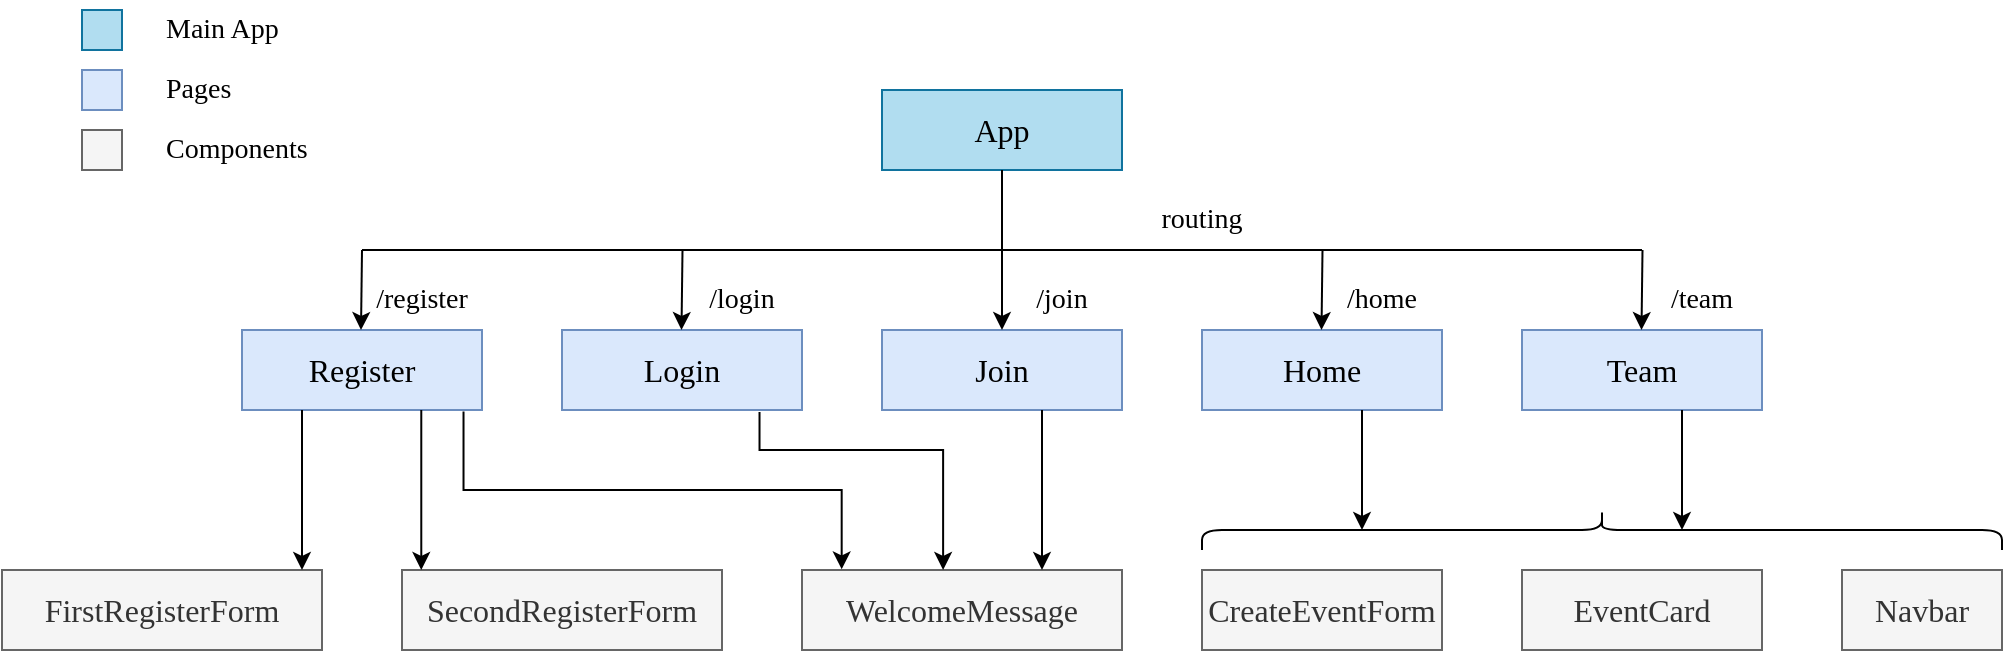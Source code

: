 <mxfile version="21.3.7" type="device">
  <diagram name="Page-1" id="RcIG-ENsvXDdS8c3DJff">
    <mxGraphModel dx="940" dy="713" grid="1" gridSize="10" guides="1" tooltips="1" connect="1" arrows="1" fold="1" page="1" pageScale="1" pageWidth="1169" pageHeight="827" math="0" shadow="0">
      <root>
        <mxCell id="0" />
        <mxCell id="1" parent="0" />
        <mxCell id="9AJ_TKvjgR83UUV6YRzX-1" value="&lt;font style=&quot;font-size: 16px;&quot;&gt;App&lt;/font&gt;" style="rounded=0;whiteSpace=wrap;html=1;fillColor=#b1ddf0;strokeColor=#10739e;fontFamily=Times New Roman;" vertex="1" parent="1">
          <mxGeometry x="440" y="120" width="120" height="40" as="geometry" />
        </mxCell>
        <mxCell id="9AJ_TKvjgR83UUV6YRzX-2" value="&lt;font style=&quot;font-size: 16px;&quot;&gt;Join&lt;/font&gt;" style="rounded=0;whiteSpace=wrap;html=1;fillColor=#dae8fc;strokeColor=#6c8ebf;fontFamily=Times New Roman;" vertex="1" parent="1">
          <mxGeometry x="440" y="240" width="120" height="40" as="geometry" />
        </mxCell>
        <mxCell id="9AJ_TKvjgR83UUV6YRzX-3" value="&lt;font style=&quot;font-size: 16px;&quot;&gt;Login&lt;/font&gt;" style="rounded=0;whiteSpace=wrap;html=1;fillColor=#dae8fc;strokeColor=#6c8ebf;fontFamily=Times New Roman;" vertex="1" parent="1">
          <mxGeometry x="280" y="240" width="120" height="40" as="geometry" />
        </mxCell>
        <mxCell id="9AJ_TKvjgR83UUV6YRzX-4" value="&lt;font style=&quot;font-size: 16px;&quot;&gt;Register&lt;/font&gt;" style="rounded=0;whiteSpace=wrap;html=1;fillColor=#dae8fc;strokeColor=#6c8ebf;fontFamily=Times New Roman;" vertex="1" parent="1">
          <mxGeometry x="120" y="240" width="120" height="40" as="geometry" />
        </mxCell>
        <mxCell id="9AJ_TKvjgR83UUV6YRzX-5" value="&lt;font style=&quot;font-size: 16px;&quot;&gt;Home&lt;/font&gt;" style="rounded=0;whiteSpace=wrap;html=1;fillColor=#dae8fc;strokeColor=#6c8ebf;fontFamily=Times New Roman;" vertex="1" parent="1">
          <mxGeometry x="600" y="240" width="120" height="40" as="geometry" />
        </mxCell>
        <mxCell id="9AJ_TKvjgR83UUV6YRzX-6" value="&lt;font style=&quot;font-size: 16px;&quot;&gt;Team&lt;/font&gt;" style="rounded=0;whiteSpace=wrap;html=1;fillColor=#dae8fc;strokeColor=#6c8ebf;fontFamily=Times New Roman;" vertex="1" parent="1">
          <mxGeometry x="760" y="240" width="120" height="40" as="geometry" />
        </mxCell>
        <mxCell id="9AJ_TKvjgR83UUV6YRzX-7" value="" style="endArrow=classic;html=1;rounded=0;exitX=0.5;exitY=1;exitDx=0;exitDy=0;entryX=0.5;entryY=0;entryDx=0;entryDy=0;fontFamily=Times New Roman;" edge="1" parent="1" source="9AJ_TKvjgR83UUV6YRzX-1" target="9AJ_TKvjgR83UUV6YRzX-2">
          <mxGeometry width="50" height="50" relative="1" as="geometry">
            <mxPoint x="500" y="330" as="sourcePoint" />
            <mxPoint x="550" y="280" as="targetPoint" />
          </mxGeometry>
        </mxCell>
        <mxCell id="9AJ_TKvjgR83UUV6YRzX-8" value="" style="endArrow=none;html=1;rounded=0;fontFamily=Times New Roman;" edge="1" parent="1">
          <mxGeometry width="50" height="50" relative="1" as="geometry">
            <mxPoint x="180" y="200" as="sourcePoint" />
            <mxPoint x="820" y="200" as="targetPoint" />
          </mxGeometry>
        </mxCell>
        <mxCell id="9AJ_TKvjgR83UUV6YRzX-9" value="" style="endArrow=classic;html=1;rounded=0;entryX=0.5;entryY=0;entryDx=0;entryDy=0;fontFamily=Times New Roman;" edge="1" parent="1">
          <mxGeometry width="50" height="50" relative="1" as="geometry">
            <mxPoint x="180" y="200" as="sourcePoint" />
            <mxPoint x="179.5" y="240" as="targetPoint" />
          </mxGeometry>
        </mxCell>
        <mxCell id="9AJ_TKvjgR83UUV6YRzX-10" value="" style="endArrow=classic;html=1;rounded=0;entryX=0.5;entryY=0;entryDx=0;entryDy=0;fontFamily=Times New Roman;" edge="1" parent="1">
          <mxGeometry width="50" height="50" relative="1" as="geometry">
            <mxPoint x="340.25" y="200" as="sourcePoint" />
            <mxPoint x="339.75" y="240" as="targetPoint" />
          </mxGeometry>
        </mxCell>
        <mxCell id="9AJ_TKvjgR83UUV6YRzX-11" value="" style="endArrow=classic;html=1;rounded=0;entryX=0.5;entryY=0;entryDx=0;entryDy=0;fontFamily=Times New Roman;" edge="1" parent="1">
          <mxGeometry width="50" height="50" relative="1" as="geometry">
            <mxPoint x="660.25" y="200" as="sourcePoint" />
            <mxPoint x="659.75" y="240" as="targetPoint" />
          </mxGeometry>
        </mxCell>
        <mxCell id="9AJ_TKvjgR83UUV6YRzX-12" value="" style="endArrow=classic;html=1;rounded=0;entryX=0.5;entryY=0;entryDx=0;entryDy=0;fontFamily=Times New Roman;" edge="1" parent="1">
          <mxGeometry width="50" height="50" relative="1" as="geometry">
            <mxPoint x="820.25" y="200" as="sourcePoint" />
            <mxPoint x="819.75" y="240" as="targetPoint" />
          </mxGeometry>
        </mxCell>
        <mxCell id="9AJ_TKvjgR83UUV6YRzX-13" value="&lt;font style=&quot;font-size: 16px;&quot;&gt;WelcomeMessage&lt;/font&gt;" style="rounded=0;whiteSpace=wrap;html=1;fillColor=#f5f5f5;fontColor=#333333;strokeColor=#666666;fontFamily=Times New Roman;" vertex="1" parent="1">
          <mxGeometry x="400" y="360" width="160" height="40" as="geometry" />
        </mxCell>
        <mxCell id="9AJ_TKvjgR83UUV6YRzX-14" value="&lt;font style=&quot;font-size: 16px;&quot;&gt;FirstRegisterForm&lt;/font&gt;" style="rounded=0;whiteSpace=wrap;html=1;fillColor=#f5f5f5;fontColor=#333333;strokeColor=#666666;fontFamily=Times New Roman;" vertex="1" parent="1">
          <mxGeometry y="360" width="160" height="40" as="geometry" />
        </mxCell>
        <mxCell id="9AJ_TKvjgR83UUV6YRzX-15" value="&lt;font style=&quot;font-size: 16px;&quot;&gt;SecondRegisterForm&lt;/font&gt;" style="rounded=0;whiteSpace=wrap;html=1;fillColor=#f5f5f5;fontColor=#333333;strokeColor=#666666;fontFamily=Times New Roman;" vertex="1" parent="1">
          <mxGeometry x="200" y="360" width="160" height="40" as="geometry" />
        </mxCell>
        <mxCell id="9AJ_TKvjgR83UUV6YRzX-16" value="&lt;font style=&quot;font-size: 16px;&quot;&gt;CreateEventForm&lt;/font&gt;" style="rounded=0;whiteSpace=wrap;html=1;fillColor=#f5f5f5;fontColor=#333333;strokeColor=#666666;fontFamily=Times New Roman;" vertex="1" parent="1">
          <mxGeometry x="600" y="360" width="120" height="40" as="geometry" />
        </mxCell>
        <mxCell id="9AJ_TKvjgR83UUV6YRzX-17" value="&lt;font style=&quot;font-size: 16px;&quot;&gt;EventCard&lt;/font&gt;" style="rounded=0;whiteSpace=wrap;html=1;fillColor=#f5f5f5;fontColor=#333333;strokeColor=#666666;fontFamily=Times New Roman;" vertex="1" parent="1">
          <mxGeometry x="760" y="360" width="120" height="40" as="geometry" />
        </mxCell>
        <mxCell id="9AJ_TKvjgR83UUV6YRzX-18" value="&lt;font style=&quot;font-size: 16px;&quot;&gt;Navbar&lt;/font&gt;" style="rounded=0;whiteSpace=wrap;html=1;fillColor=#f5f5f5;fontColor=#333333;strokeColor=#666666;fontFamily=Times New Roman;" vertex="1" parent="1">
          <mxGeometry x="920" y="360" width="80" height="40" as="geometry" />
        </mxCell>
        <mxCell id="9AJ_TKvjgR83UUV6YRzX-27" value="" style="endArrow=classic;html=1;rounded=0;edgeStyle=elbowEdgeStyle;elbow=vertical;fontFamily=Times New Roman;exitX=0.823;exitY=1.025;exitDx=0;exitDy=0;exitPerimeter=0;entryX=0.441;entryY=0;entryDx=0;entryDy=0;entryPerimeter=0;" edge="1" parent="1" source="9AJ_TKvjgR83UUV6YRzX-3" target="9AJ_TKvjgR83UUV6YRzX-13">
          <mxGeometry width="50" height="50" relative="1" as="geometry">
            <mxPoint x="800" y="280" as="sourcePoint" />
            <mxPoint x="460" y="350" as="targetPoint" />
            <Array as="points">
              <mxPoint x="460" y="300" />
              <mxPoint x="440" y="300" />
              <mxPoint x="790" y="320" />
              <mxPoint x="710" y="320" />
              <mxPoint x="770" y="320" />
            </Array>
          </mxGeometry>
        </mxCell>
        <mxCell id="9AJ_TKvjgR83UUV6YRzX-34" value="" style="rounded=0;whiteSpace=wrap;html=1;fillColor=#b1ddf0;strokeColor=#10739e;fontFamily=Times New Roman;" vertex="1" parent="1">
          <mxGeometry x="40" y="80" width="20" height="20" as="geometry" />
        </mxCell>
        <mxCell id="9AJ_TKvjgR83UUV6YRzX-35" value="" style="rounded=0;whiteSpace=wrap;html=1;fillColor=#dae8fc;strokeColor=#6c8ebf;fontFamily=Times New Roman;" vertex="1" parent="1">
          <mxGeometry x="40" y="110" width="20" height="20" as="geometry" />
        </mxCell>
        <mxCell id="9AJ_TKvjgR83UUV6YRzX-36" value="" style="rounded=0;whiteSpace=wrap;html=1;fillColor=#f5f5f5;strokeColor=#666666;fontColor=#333333;fontFamily=Times New Roman;" vertex="1" parent="1">
          <mxGeometry x="40" y="140" width="20" height="20" as="geometry" />
        </mxCell>
        <mxCell id="9AJ_TKvjgR83UUV6YRzX-37" value="&lt;font style=&quot;font-size: 14px;&quot;&gt;Main App&lt;/font&gt;" style="text;html=1;strokeColor=none;fillColor=none;align=left;verticalAlign=middle;whiteSpace=wrap;rounded=0;fontFamily=Times New Roman;" vertex="1" parent="1">
          <mxGeometry x="80" y="75" width="80" height="30" as="geometry" />
        </mxCell>
        <mxCell id="9AJ_TKvjgR83UUV6YRzX-38" value="&lt;font style=&quot;font-size: 14px;&quot;&gt;Pages&lt;/font&gt;" style="text;html=1;strokeColor=none;fillColor=none;align=left;verticalAlign=middle;whiteSpace=wrap;rounded=0;fontFamily=Times New Roman;" vertex="1" parent="1">
          <mxGeometry x="80" y="105" width="80" height="30" as="geometry" />
        </mxCell>
        <mxCell id="9AJ_TKvjgR83UUV6YRzX-39" value="&lt;font style=&quot;font-size: 14px;&quot;&gt;Components&lt;/font&gt;" style="text;html=1;strokeColor=none;fillColor=none;align=left;verticalAlign=middle;whiteSpace=wrap;rounded=0;fontFamily=Times New Roman;" vertex="1" parent="1">
          <mxGeometry x="80" y="135" width="80" height="30" as="geometry" />
        </mxCell>
        <mxCell id="9AJ_TKvjgR83UUV6YRzX-40" value="&lt;font style=&quot;font-size: 14px;&quot;&gt;routing&lt;/font&gt;" style="text;html=1;strokeColor=none;fillColor=none;align=center;verticalAlign=middle;whiteSpace=wrap;rounded=0;fontFamily=Times New Roman;" vertex="1" parent="1">
          <mxGeometry x="570" y="170" width="60" height="30" as="geometry" />
        </mxCell>
        <mxCell id="9AJ_TKvjgR83UUV6YRzX-42" value="&lt;font style=&quot;font-size: 14px;&quot;&gt;/register&lt;/font&gt;" style="text;html=1;strokeColor=none;fillColor=none;align=center;verticalAlign=middle;whiteSpace=wrap;rounded=0;fontFamily=Times New Roman;" vertex="1" parent="1">
          <mxGeometry x="180" y="210" width="60" height="30" as="geometry" />
        </mxCell>
        <mxCell id="9AJ_TKvjgR83UUV6YRzX-43" value="&lt;font style=&quot;font-size: 14px;&quot;&gt;/login&lt;/font&gt;" style="text;html=1;strokeColor=none;fillColor=none;align=center;verticalAlign=middle;whiteSpace=wrap;rounded=0;fontFamily=Times New Roman;" vertex="1" parent="1">
          <mxGeometry x="340" y="210" width="60" height="30" as="geometry" />
        </mxCell>
        <mxCell id="9AJ_TKvjgR83UUV6YRzX-44" value="&lt;font style=&quot;font-size: 14px;&quot;&gt;/join&lt;/font&gt;" style="text;html=1;strokeColor=none;fillColor=none;align=center;verticalAlign=middle;whiteSpace=wrap;rounded=0;fontFamily=Times New Roman;" vertex="1" parent="1">
          <mxGeometry x="500" y="210" width="60" height="30" as="geometry" />
        </mxCell>
        <mxCell id="9AJ_TKvjgR83UUV6YRzX-45" value="&lt;font style=&quot;font-size: 14px;&quot;&gt;/home&lt;/font&gt;" style="text;html=1;strokeColor=none;fillColor=none;align=center;verticalAlign=middle;whiteSpace=wrap;rounded=0;fontFamily=Times New Roman;" vertex="1" parent="1">
          <mxGeometry x="660" y="210" width="60" height="30" as="geometry" />
        </mxCell>
        <mxCell id="9AJ_TKvjgR83UUV6YRzX-46" value="&lt;font style=&quot;font-size: 14px;&quot;&gt;/team&lt;/font&gt;" style="text;html=1;strokeColor=none;fillColor=none;align=center;verticalAlign=middle;whiteSpace=wrap;rounded=0;fontFamily=Times New Roman;" vertex="1" parent="1">
          <mxGeometry x="820" y="210" width="60" height="30" as="geometry" />
        </mxCell>
        <mxCell id="9AJ_TKvjgR83UUV6YRzX-47" value="" style="endArrow=classic;html=1;rounded=0;exitX=0.25;exitY=1;exitDx=0;exitDy=0;entryX=0.937;entryY=0.001;entryDx=0;entryDy=0;entryPerimeter=0;fontFamily=Times New Roman;" edge="1" parent="1">
          <mxGeometry width="50" height="50" relative="1" as="geometry">
            <mxPoint x="520" y="280" as="sourcePoint" />
            <mxPoint x="520" y="360" as="targetPoint" />
          </mxGeometry>
        </mxCell>
        <mxCell id="9AJ_TKvjgR83UUV6YRzX-51" value="" style="endArrow=classic;html=1;rounded=0;exitX=0.25;exitY=1;exitDx=0;exitDy=0;entryX=0.937;entryY=0.001;entryDx=0;entryDy=0;entryPerimeter=0;fontFamily=Times New Roman;" edge="1" parent="1">
          <mxGeometry width="50" height="50" relative="1" as="geometry">
            <mxPoint x="209.64" y="280" as="sourcePoint" />
            <mxPoint x="209.64" y="360" as="targetPoint" />
          </mxGeometry>
        </mxCell>
        <mxCell id="9AJ_TKvjgR83UUV6YRzX-52" value="" style="endArrow=classic;html=1;rounded=0;edgeStyle=elbowEdgeStyle;elbow=vertical;entryX=0.124;entryY=-0.008;entryDx=0;entryDy=0;entryPerimeter=0;exitX=0.923;exitY=1.018;exitDx=0;exitDy=0;exitPerimeter=0;" edge="1" parent="1" source="9AJ_TKvjgR83UUV6YRzX-4" target="9AJ_TKvjgR83UUV6YRzX-13">
          <mxGeometry width="50" height="50" relative="1" as="geometry">
            <mxPoint x="231" y="284" as="sourcePoint" />
            <mxPoint x="300" y="350" as="targetPoint" />
          </mxGeometry>
        </mxCell>
        <mxCell id="9AJ_TKvjgR83UUV6YRzX-53" value="" style="shape=curlyBracket;whiteSpace=wrap;html=1;rounded=1;flipH=1;labelPosition=right;verticalLabelPosition=middle;align=left;verticalAlign=middle;rotation=-90;" vertex="1" parent="1">
          <mxGeometry x="790" y="140" width="20" height="400" as="geometry" />
        </mxCell>
        <mxCell id="9AJ_TKvjgR83UUV6YRzX-54" value="" style="endArrow=classic;html=1;rounded=0;entryX=0.937;entryY=0.001;entryDx=0;entryDy=0;entryPerimeter=0;fontFamily=Times New Roman;" edge="1" parent="1">
          <mxGeometry width="50" height="50" relative="1" as="geometry">
            <mxPoint x="680" y="280" as="sourcePoint" />
            <mxPoint x="680" y="340" as="targetPoint" />
          </mxGeometry>
        </mxCell>
        <mxCell id="9AJ_TKvjgR83UUV6YRzX-55" value="" style="endArrow=classic;html=1;rounded=0;entryX=0.937;entryY=0.001;entryDx=0;entryDy=0;entryPerimeter=0;fontFamily=Times New Roman;" edge="1" parent="1">
          <mxGeometry width="50" height="50" relative="1" as="geometry">
            <mxPoint x="840" y="280" as="sourcePoint" />
            <mxPoint x="840" y="340" as="targetPoint" />
          </mxGeometry>
        </mxCell>
        <mxCell id="9AJ_TKvjgR83UUV6YRzX-56" value="" style="endArrow=classic;html=1;rounded=0;exitX=0.25;exitY=1;exitDx=0;exitDy=0;entryX=0.937;entryY=0.001;entryDx=0;entryDy=0;entryPerimeter=0;fontFamily=Times New Roman;" edge="1" parent="1">
          <mxGeometry width="50" height="50" relative="1" as="geometry">
            <mxPoint x="150" y="280" as="sourcePoint" />
            <mxPoint x="150" y="360" as="targetPoint" />
          </mxGeometry>
        </mxCell>
      </root>
    </mxGraphModel>
  </diagram>
</mxfile>
